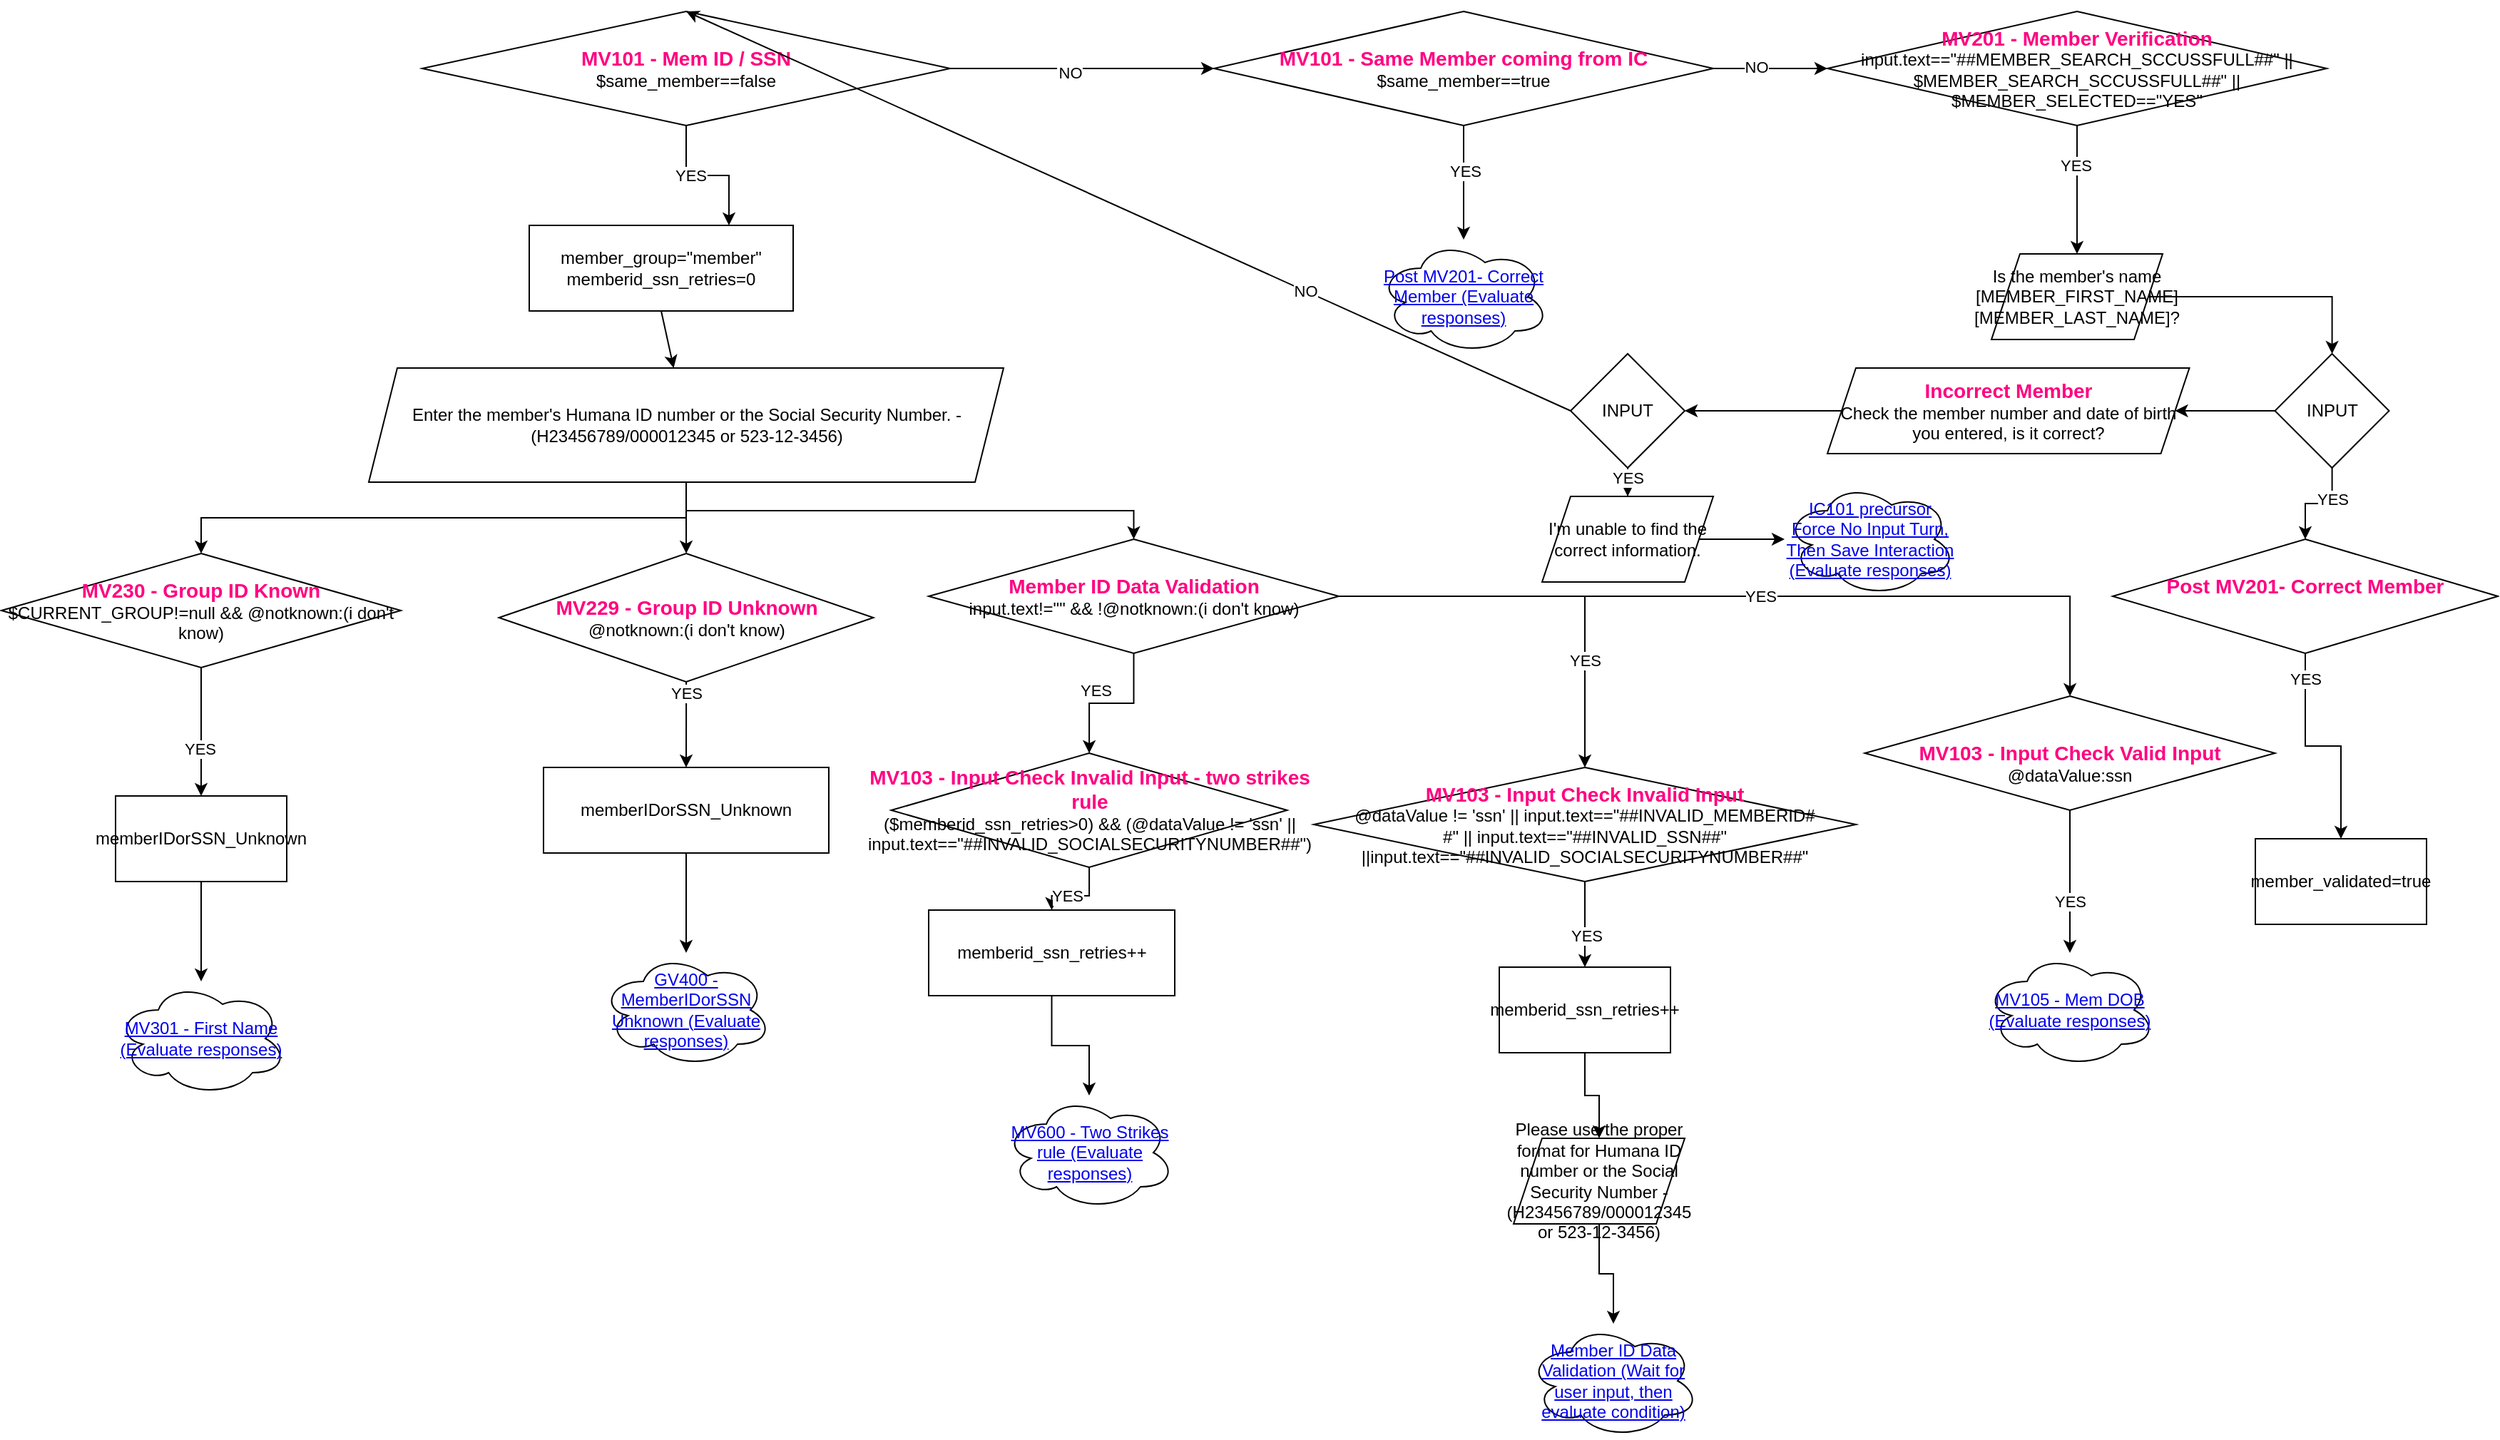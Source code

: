 <mxfile version="14.8.4" type="github">
  <diagram id="p8FlEyl20M93Dwgj12fs" name="Page-1">
    <mxGraphModel dx="2858" dy="2283" grid="1" gridSize="10" guides="1" tooltips="1" connect="1" arrows="1" fold="1" page="1" pageScale="1" pageWidth="827" pageHeight="1169" math="0" shadow="0">
      <root>
        <mxCell id="0" />
        <mxCell id="1" parent="0" />
        <mxCell id="dVfndMS_2mIjp0aVbVk_-9" style="edgeStyle=orthogonalEdgeStyle;rounded=0;orthogonalLoop=1;jettySize=auto;html=1;" edge="1" parent="1" source="dVfndMS_2mIjp0aVbVk_-1" target="dVfndMS_2mIjp0aVbVk_-70">
          <mxGeometry relative="1" as="geometry">
            <mxPoint x="750" y="40" as="targetPoint" />
          </mxGeometry>
        </mxCell>
        <mxCell id="dVfndMS_2mIjp0aVbVk_-10" value="no" style="edgeLabel;html=1;align=center;verticalAlign=middle;resizable=0;points=[];" vertex="1" connectable="0" parent="dVfndMS_2mIjp0aVbVk_-9">
          <mxGeometry x="-0.125" relative="1" as="geometry">
            <mxPoint as="offset" />
          </mxGeometry>
        </mxCell>
        <mxCell id="dVfndMS_2mIjp0aVbVk_-32" value="NO" style="edgeLabel;html=1;align=center;verticalAlign=middle;resizable=0;points=[];" vertex="1" connectable="0" parent="dVfndMS_2mIjp0aVbVk_-9">
          <mxGeometry x="-0.093" y="-3" relative="1" as="geometry">
            <mxPoint as="offset" />
          </mxGeometry>
        </mxCell>
        <mxCell id="dVfndMS_2mIjp0aVbVk_-30" value="" style="edgeStyle=orthogonalEdgeStyle;rounded=0;orthogonalLoop=1;jettySize=auto;html=1;" edge="1" parent="1" source="dVfndMS_2mIjp0aVbVk_-1" target="dVfndMS_2mIjp0aVbVk_-16">
          <mxGeometry relative="1" as="geometry">
            <Array as="points">
              <mxPoint x="340" y="115" />
              <mxPoint x="370" y="115" />
            </Array>
          </mxGeometry>
        </mxCell>
        <mxCell id="dVfndMS_2mIjp0aVbVk_-31" value="YES" style="edgeLabel;html=1;align=center;verticalAlign=middle;resizable=0;points=[];" vertex="1" connectable="0" parent="dVfndMS_2mIjp0aVbVk_-30">
          <mxGeometry x="-0.24" relative="1" as="geometry">
            <mxPoint as="offset" />
          </mxGeometry>
        </mxCell>
        <mxCell id="dVfndMS_2mIjp0aVbVk_-1" value="&lt;div style=&quot;font-size: 14px&quot;&gt;&lt;b&gt;&lt;font style=&quot;font-size: 14px&quot; color=&quot;#FF0080&quot;&gt;MV101 - Mem ID / SSN&lt;/font&gt;&lt;/b&gt;&lt;/div&gt;&lt;div&gt;$same_member==false&lt;/div&gt;" style="rhombus;whiteSpace=wrap;html=1;" vertex="1" parent="1">
          <mxGeometry x="155" width="370" height="80" as="geometry" />
        </mxCell>
        <mxCell id="dVfndMS_2mIjp0aVbVk_-22" value="" style="edgeStyle=orthogonalEdgeStyle;rounded=0;orthogonalLoop=1;jettySize=auto;html=1;" edge="1" parent="1" source="dVfndMS_2mIjp0aVbVk_-5" target="dVfndMS_2mIjp0aVbVk_-7">
          <mxGeometry relative="1" as="geometry" />
        </mxCell>
        <mxCell id="dVfndMS_2mIjp0aVbVk_-26" value="" style="edgeStyle=orthogonalEdgeStyle;rounded=0;orthogonalLoop=1;jettySize=auto;html=1;" edge="1" parent="1" source="dVfndMS_2mIjp0aVbVk_-5" target="dVfndMS_2mIjp0aVbVk_-25">
          <mxGeometry relative="1" as="geometry" />
        </mxCell>
        <mxCell id="dVfndMS_2mIjp0aVbVk_-41" value="" style="edgeStyle=orthogonalEdgeStyle;rounded=0;orthogonalLoop=1;jettySize=auto;html=1;entryX=0.5;entryY=0;entryDx=0;entryDy=0;exitX=1;exitY=0.5;exitDx=0;exitDy=0;" edge="1" parent="1" source="dVfndMS_2mIjp0aVbVk_-25" target="dVfndMS_2mIjp0aVbVk_-40">
          <mxGeometry relative="1" as="geometry">
            <mxPoint x="630" y="470" as="sourcePoint" />
            <mxPoint x="810" y="600" as="targetPoint" />
          </mxGeometry>
        </mxCell>
        <mxCell id="dVfndMS_2mIjp0aVbVk_-61" value="YES" style="edgeLabel;html=1;align=center;verticalAlign=middle;resizable=0;points=[];" vertex="1" connectable="0" parent="dVfndMS_2mIjp0aVbVk_-41">
          <mxGeometry x="0.48" relative="1" as="geometry">
            <mxPoint y="1" as="offset" />
          </mxGeometry>
        </mxCell>
        <mxCell id="dVfndMS_2mIjp0aVbVk_-64" value="" style="edgeStyle=orthogonalEdgeStyle;rounded=0;orthogonalLoop=1;jettySize=auto;html=1;" edge="1" parent="1" source="dVfndMS_2mIjp0aVbVk_-5" target="dVfndMS_2mIjp0aVbVk_-63">
          <mxGeometry relative="1" as="geometry" />
        </mxCell>
        <mxCell id="dVfndMS_2mIjp0aVbVk_-5" value="&lt;div&gt;Enter the member&#39;s Humana ID number or the Social Security Number. - (H23456789/000012345 or 523-12-3456)&lt;/div&gt;" style="shape=parallelogram;perimeter=parallelogramPerimeter;whiteSpace=wrap;html=1;fixedSize=1;" vertex="1" parent="1">
          <mxGeometry x="117.5" y="250" width="445" height="80" as="geometry" />
        </mxCell>
        <mxCell id="dVfndMS_2mIjp0aVbVk_-14" value="" style="edgeStyle=orthogonalEdgeStyle;rounded=0;orthogonalLoop=1;jettySize=auto;html=1;" edge="1" parent="1" source="dVfndMS_2mIjp0aVbVk_-7" target="dVfndMS_2mIjp0aVbVk_-13">
          <mxGeometry relative="1" as="geometry" />
        </mxCell>
        <mxCell id="dVfndMS_2mIjp0aVbVk_-33" value="YES" style="edgeLabel;html=1;align=center;verticalAlign=middle;resizable=0;points=[];" vertex="1" connectable="0" parent="dVfndMS_2mIjp0aVbVk_-14">
          <mxGeometry x="-0.738" relative="1" as="geometry">
            <mxPoint as="offset" />
          </mxGeometry>
        </mxCell>
        <mxCell id="dVfndMS_2mIjp0aVbVk_-7" value="&lt;div style=&quot;font-size: 14px&quot;&gt;&lt;font style=&quot;font-size: 14px&quot; color=&quot;#FF0080&quot;&gt;&lt;b&gt;MV229 - Group ID Unknown&lt;/b&gt;&lt;/font&gt;&lt;/div&gt;&lt;div&gt;@notknown:(i don&#39;t know)&lt;/div&gt;" style="rhombus;whiteSpace=wrap;html=1;" vertex="1" parent="1">
          <mxGeometry x="208.75" y="380" width="262.5" height="90" as="geometry" />
        </mxCell>
        <mxCell id="dVfndMS_2mIjp0aVbVk_-24" value="" style="edgeStyle=orthogonalEdgeStyle;rounded=0;orthogonalLoop=1;jettySize=auto;html=1;" edge="1" parent="1" source="dVfndMS_2mIjp0aVbVk_-13" target="dVfndMS_2mIjp0aVbVk_-23">
          <mxGeometry relative="1" as="geometry" />
        </mxCell>
        <mxCell id="dVfndMS_2mIjp0aVbVk_-13" value="memberIDorSSN_Unknown" style="whiteSpace=wrap;html=1;" vertex="1" parent="1">
          <mxGeometry x="240" y="530" width="200" height="60" as="geometry" />
        </mxCell>
        <mxCell id="dVfndMS_2mIjp0aVbVk_-16" value="&lt;div&gt;member_group=&quot;member&quot;&lt;/div&gt;memberid_ssn_retries=0" style="whiteSpace=wrap;html=1;" vertex="1" parent="1">
          <mxGeometry x="230" y="150" width="185" height="60" as="geometry" />
        </mxCell>
        <mxCell id="dVfndMS_2mIjp0aVbVk_-20" value="" style="endArrow=classic;html=1;exitX=0.5;exitY=1;exitDx=0;exitDy=0;" edge="1" parent="1" source="dVfndMS_2mIjp0aVbVk_-16" target="dVfndMS_2mIjp0aVbVk_-5">
          <mxGeometry width="50" height="50" relative="1" as="geometry">
            <mxPoint x="390" y="360" as="sourcePoint" />
            <mxPoint x="-77" y="150" as="targetPoint" />
          </mxGeometry>
        </mxCell>
        <mxCell id="dVfndMS_2mIjp0aVbVk_-23" value="&lt;span class=&quot;next-step__target-container&quot;&gt;&lt;a class=&quot;bx--link wa-nxt-link next-step__target&quot; href=&quot;https://us-south.assistant.watson.cloud.ibm.com/crn:v1:bluemix:public:conversation:us-south:a%2F532860abf1ec5493097b4bb10fe703af:26202d55-f776-4d95-84e2-304e4eefd4f4::/skills/d483e16f-fd2e-4c3c-bcab-ecc5198729ef/build/dialog#node=node_1_1561592776247&quot;&gt;GV400 - MemberIDorSSN Unknown (Evaluate responses)&lt;/a&gt;&lt;/span&gt;" style="ellipse;shape=cloud;whiteSpace=wrap;html=1;" vertex="1" parent="1">
          <mxGeometry x="280" y="660" width="120" height="80" as="geometry" />
        </mxCell>
        <mxCell id="dVfndMS_2mIjp0aVbVk_-28" value="" style="edgeStyle=orthogonalEdgeStyle;rounded=0;orthogonalLoop=1;jettySize=auto;html=1;" edge="1" parent="1" source="dVfndMS_2mIjp0aVbVk_-25" target="dVfndMS_2mIjp0aVbVk_-27">
          <mxGeometry relative="1" as="geometry" />
        </mxCell>
        <mxCell id="dVfndMS_2mIjp0aVbVk_-29" value="YES" style="edgeLabel;html=1;align=center;verticalAlign=middle;resizable=0;points=[];" vertex="1" connectable="0" parent="dVfndMS_2mIjp0aVbVk_-28">
          <mxGeometry x="0.225" relative="1" as="geometry">
            <mxPoint y="-9" as="offset" />
          </mxGeometry>
        </mxCell>
        <mxCell id="dVfndMS_2mIjp0aVbVk_-60" value="" style="edgeStyle=orthogonalEdgeStyle;rounded=0;orthogonalLoop=1;jettySize=auto;html=1;" edge="1" parent="1" source="dVfndMS_2mIjp0aVbVk_-25" target="dVfndMS_2mIjp0aVbVk_-59">
          <mxGeometry relative="1" as="geometry" />
        </mxCell>
        <mxCell id="dVfndMS_2mIjp0aVbVk_-62" value="YES" style="edgeLabel;html=1;align=center;verticalAlign=middle;resizable=0;points=[];" vertex="1" connectable="0" parent="dVfndMS_2mIjp0aVbVk_-60">
          <mxGeometry x="0.011" relative="1" as="geometry">
            <mxPoint x="1" as="offset" />
          </mxGeometry>
        </mxCell>
        <mxCell id="dVfndMS_2mIjp0aVbVk_-25" value="&lt;div style=&quot;font-size: 14px&quot;&gt;&lt;font color=&quot;#FF0080&quot;&gt;&lt;b&gt;Member ID Data Validation&lt;/b&gt;&lt;/font&gt;&lt;/div&gt;&lt;div&gt;input.text!=&quot;&quot; &amp;amp;&amp;amp; !@notknown:(i don&#39;t know)&lt;/div&gt;" style="rhombus;whiteSpace=wrap;html=1;" vertex="1" parent="1">
          <mxGeometry x="510" y="370" width="287.5" height="80" as="geometry" />
        </mxCell>
        <mxCell id="dVfndMS_2mIjp0aVbVk_-35" value="" style="edgeStyle=orthogonalEdgeStyle;rounded=0;orthogonalLoop=1;jettySize=auto;html=1;" edge="1" parent="1" source="dVfndMS_2mIjp0aVbVk_-27" target="dVfndMS_2mIjp0aVbVk_-34">
          <mxGeometry relative="1" as="geometry" />
        </mxCell>
        <mxCell id="dVfndMS_2mIjp0aVbVk_-36" value="YES" style="edgeLabel;html=1;align=center;verticalAlign=middle;resizable=0;points=[];" vertex="1" connectable="0" parent="dVfndMS_2mIjp0aVbVk_-35">
          <mxGeometry x="0.286" relative="1" as="geometry">
            <mxPoint as="offset" />
          </mxGeometry>
        </mxCell>
        <mxCell id="dVfndMS_2mIjp0aVbVk_-27" value="&lt;div style=&quot;font-size: 14px&quot;&gt;&lt;font color=&quot;#FF0080&quot;&gt;&lt;b&gt;MV103 - Input Check Invalid Input - two strikes rule&lt;/b&gt;&lt;/font&gt;&lt;/div&gt;&lt;div&gt;($memberid_ssn_retries&amp;gt;0) &amp;amp;&amp;amp; (@dataValue != &#39;ssn&#39; ||   input.text==&quot;##INVALID_SOCIALSECURITYNUMBER##&quot;)&lt;/div&gt;" style="rhombus;whiteSpace=wrap;html=1;" vertex="1" parent="1">
          <mxGeometry x="483.75" y="520" width="277.5" height="80" as="geometry" />
        </mxCell>
        <mxCell id="dVfndMS_2mIjp0aVbVk_-38" value="" style="edgeStyle=orthogonalEdgeStyle;rounded=0;orthogonalLoop=1;jettySize=auto;html=1;" edge="1" parent="1" source="dVfndMS_2mIjp0aVbVk_-34" target="dVfndMS_2mIjp0aVbVk_-37">
          <mxGeometry relative="1" as="geometry" />
        </mxCell>
        <mxCell id="dVfndMS_2mIjp0aVbVk_-34" value="memberid_ssn_retries++" style="whiteSpace=wrap;html=1;" vertex="1" parent="1">
          <mxGeometry x="510" y="630" width="172.5" height="60" as="geometry" />
        </mxCell>
        <mxCell id="dVfndMS_2mIjp0aVbVk_-37" value="&lt;span class=&quot;next-step__target-container&quot;&gt;&lt;a class=&quot;bx--link wa-nxt-link next-step__target&quot; href=&quot;https://us-south.assistant.watson.cloud.ibm.com/crn:v1:bluemix:public:conversation:us-south:a%2F532860abf1ec5493097b4bb10fe703af:26202d55-f776-4d95-84e2-304e4eefd4f4::/skills/d483e16f-fd2e-4c3c-bcab-ecc5198729ef/build/dialog#node=node_6_1565983614301&quot;&gt;MV600 - Two Strikes rule (Evaluate responses)&lt;/a&gt;&lt;/span&gt;" style="ellipse;shape=cloud;whiteSpace=wrap;html=1;" vertex="1" parent="1">
          <mxGeometry x="562.5" y="760" width="120" height="80" as="geometry" />
        </mxCell>
        <mxCell id="dVfndMS_2mIjp0aVbVk_-43" value="" style="edgeStyle=orthogonalEdgeStyle;rounded=0;orthogonalLoop=1;jettySize=auto;html=1;" edge="1" parent="1" source="dVfndMS_2mIjp0aVbVk_-40" target="dVfndMS_2mIjp0aVbVk_-42">
          <mxGeometry relative="1" as="geometry" />
        </mxCell>
        <mxCell id="dVfndMS_2mIjp0aVbVk_-44" value="YES" style="edgeLabel;html=1;align=center;verticalAlign=middle;resizable=0;points=[];" vertex="1" connectable="0" parent="dVfndMS_2mIjp0aVbVk_-43">
          <mxGeometry x="0.263" y="1" relative="1" as="geometry">
            <mxPoint as="offset" />
          </mxGeometry>
        </mxCell>
        <mxCell id="dVfndMS_2mIjp0aVbVk_-40" value="&lt;div&gt;&lt;font color=&quot;#FF0080&quot;&gt;&lt;b&gt;&lt;font style=&quot;font-size: 14px&quot;&gt;MV103 - Input Check Invalid Input&lt;/font&gt;&lt;/b&gt;&lt;/font&gt;&lt;/div&gt;&lt;div&gt;@dataValue != &#39;ssn&#39; ||  input.text==&quot;##INVALID_MEMBERID#&lt;/div&gt;#&quot; || input.text==&quot;##INVALID_SSN##&quot; ||input.text==&quot;##INVALID_SOCIALSECURITYNUMBER##&quot;" style="rhombus;whiteSpace=wrap;html=1;" vertex="1" parent="1">
          <mxGeometry x="780" y="530" width="380" height="80" as="geometry" />
        </mxCell>
        <mxCell id="dVfndMS_2mIjp0aVbVk_-46" value="" style="edgeStyle=orthogonalEdgeStyle;rounded=0;orthogonalLoop=1;jettySize=auto;html=1;" edge="1" parent="1" source="dVfndMS_2mIjp0aVbVk_-42" target="dVfndMS_2mIjp0aVbVk_-45">
          <mxGeometry relative="1" as="geometry" />
        </mxCell>
        <mxCell id="dVfndMS_2mIjp0aVbVk_-42" value="memberid_ssn_retries++" style="whiteSpace=wrap;html=1;" vertex="1" parent="1">
          <mxGeometry x="910" y="670" width="120" height="60" as="geometry" />
        </mxCell>
        <mxCell id="dVfndMS_2mIjp0aVbVk_-48" value="" style="edgeStyle=orthogonalEdgeStyle;rounded=0;orthogonalLoop=1;jettySize=auto;html=1;" edge="1" parent="1" source="dVfndMS_2mIjp0aVbVk_-45" target="dVfndMS_2mIjp0aVbVk_-47">
          <mxGeometry relative="1" as="geometry" />
        </mxCell>
        <mxCell id="dVfndMS_2mIjp0aVbVk_-45" value="Please use the proper format for Humana ID number or the Social Security Number - (H23456789/000012345 or 523-12-3456)" style="shape=parallelogram;perimeter=parallelogramPerimeter;whiteSpace=wrap;html=1;fixedSize=1;" vertex="1" parent="1">
          <mxGeometry x="920" y="790" width="120" height="60" as="geometry" />
        </mxCell>
        <mxCell id="dVfndMS_2mIjp0aVbVk_-47" value="&lt;span class=&quot;next-step__target-container&quot;&gt;&lt;a class=&quot;bx--link wa-nxt-link next-step__target&quot; href=&quot;https://us-south.assistant.watson.cloud.ibm.com/crn:v1:bluemix:public:conversation:us-south:a%2F532860abf1ec5493097b4bb10fe703af:26202d55-f776-4d95-84e2-304e4eefd4f4::/skills/d483e16f-fd2e-4c3c-bcab-ecc5198729ef/build/dialog#node=node_3_1562158907934&quot;&gt;Member ID Data Validation (Wait for user input, then evaluate condition)&lt;/a&gt;&lt;/span&gt;" style="ellipse;shape=cloud;whiteSpace=wrap;html=1;" vertex="1" parent="1">
          <mxGeometry x="930" y="920" width="120" height="80" as="geometry" />
        </mxCell>
        <mxCell id="dVfndMS_2mIjp0aVbVk_-53" value="" style="edgeStyle=orthogonalEdgeStyle;rounded=0;orthogonalLoop=1;jettySize=auto;html=1;exitX=0.5;exitY=1;exitDx=0;exitDy=0;" edge="1" parent="1" source="dVfndMS_2mIjp0aVbVk_-59" target="dVfndMS_2mIjp0aVbVk_-52">
          <mxGeometry relative="1" as="geometry" />
        </mxCell>
        <mxCell id="dVfndMS_2mIjp0aVbVk_-54" value="YES" style="edgeLabel;html=1;align=center;verticalAlign=middle;resizable=0;points=[];" vertex="1" connectable="0" parent="dVfndMS_2mIjp0aVbVk_-53">
          <mxGeometry x="0.274" relative="1" as="geometry">
            <mxPoint as="offset" />
          </mxGeometry>
        </mxCell>
        <mxCell id="dVfndMS_2mIjp0aVbVk_-52" value="&lt;span class=&quot;next-step__target-container&quot;&gt;&lt;a class=&quot;bx--link wa-nxt-link next-step__target&quot; href=&quot;https://us-south.assistant.watson.cloud.ibm.com/crn:v1:bluemix:public:conversation:us-south:a%2F532860abf1ec5493097b4bb10fe703af:26202d55-f776-4d95-84e2-304e4eefd4f4::/skills/d483e16f-fd2e-4c3c-bcab-ecc5198729ef/build/dialog#node=node_4_1559316219198&quot;&gt;MV105 - Mem DOB (Evaluate responses)&lt;/a&gt;&lt;/span&gt;" style="ellipse;shape=cloud;whiteSpace=wrap;html=1;" vertex="1" parent="1">
          <mxGeometry x="1250" y="660" width="120" height="80" as="geometry" />
        </mxCell>
        <mxCell id="dVfndMS_2mIjp0aVbVk_-59" value="&lt;br&gt;&lt;div&gt;&lt;font size=&quot;1&quot; color=&quot;#FF0080&quot;&gt;&lt;b style=&quot;font-size: 14px&quot;&gt;MV103 - Input Check Valid Input&lt;/b&gt;&lt;/font&gt;&lt;/div&gt;@dataValue:ssn" style="rhombus;whiteSpace=wrap;html=1;" vertex="1" parent="1">
          <mxGeometry x="1166.25" y="480" width="287.5" height="80" as="geometry" />
        </mxCell>
        <mxCell id="dVfndMS_2mIjp0aVbVk_-66" value="" style="edgeStyle=orthogonalEdgeStyle;rounded=0;orthogonalLoop=1;jettySize=auto;html=1;" edge="1" parent="1" source="dVfndMS_2mIjp0aVbVk_-63" target="dVfndMS_2mIjp0aVbVk_-65">
          <mxGeometry relative="1" as="geometry" />
        </mxCell>
        <mxCell id="dVfndMS_2mIjp0aVbVk_-67" value="YES" style="edgeLabel;html=1;align=center;verticalAlign=middle;resizable=0;points=[];" vertex="1" connectable="0" parent="dVfndMS_2mIjp0aVbVk_-66">
          <mxGeometry x="0.269" y="-1" relative="1" as="geometry">
            <mxPoint as="offset" />
          </mxGeometry>
        </mxCell>
        <mxCell id="dVfndMS_2mIjp0aVbVk_-63" value="&lt;div style=&quot;font-size: 14px&quot;&gt;&lt;font color=&quot;#FF0080&quot;&gt;&lt;b&gt;MV230 - Group ID Known&lt;/b&gt;&lt;/font&gt;&lt;/div&gt;&lt;div&gt;$CURRENT_GROUP!=null &amp;amp;&amp;amp; @notknown:(i don&#39;t know)&lt;/div&gt;" style="rhombus;whiteSpace=wrap;html=1;" vertex="1" parent="1">
          <mxGeometry x="-140" y="380" width="280" height="80" as="geometry" />
        </mxCell>
        <mxCell id="dVfndMS_2mIjp0aVbVk_-69" value="" style="edgeStyle=orthogonalEdgeStyle;rounded=0;orthogonalLoop=1;jettySize=auto;html=1;" edge="1" parent="1" source="dVfndMS_2mIjp0aVbVk_-65" target="dVfndMS_2mIjp0aVbVk_-68">
          <mxGeometry relative="1" as="geometry" />
        </mxCell>
        <mxCell id="dVfndMS_2mIjp0aVbVk_-65" value="memberIDorSSN_Unknown" style="whiteSpace=wrap;html=1;" vertex="1" parent="1">
          <mxGeometry x="-60" y="550" width="120" height="60" as="geometry" />
        </mxCell>
        <mxCell id="dVfndMS_2mIjp0aVbVk_-68" value="&lt;span class=&quot;next-step__target-container&quot;&gt;&lt;a class=&quot;bx--link wa-nxt-link next-step__target&quot; href=&quot;https://us-south.assistant.watson.cloud.ibm.com/crn:v1:bluemix:public:conversation:us-south:a%2F532860abf1ec5493097b4bb10fe703af:26202d55-f776-4d95-84e2-304e4eefd4f4::/skills/d483e16f-fd2e-4c3c-bcab-ecc5198729ef/build/dialog#node=node_23_1559504491260&quot;&gt;MV301 - First Name (Evaluate responses)&lt;/a&gt;&lt;/span&gt;" style="ellipse;shape=cloud;whiteSpace=wrap;html=1;" vertex="1" parent="1">
          <mxGeometry x="-60" y="680" width="120" height="80" as="geometry" />
        </mxCell>
        <mxCell id="dVfndMS_2mIjp0aVbVk_-72" value="" style="edgeStyle=orthogonalEdgeStyle;rounded=0;orthogonalLoop=1;jettySize=auto;html=1;" edge="1" parent="1" source="dVfndMS_2mIjp0aVbVk_-70" target="dVfndMS_2mIjp0aVbVk_-71">
          <mxGeometry relative="1" as="geometry" />
        </mxCell>
        <mxCell id="dVfndMS_2mIjp0aVbVk_-73" value="YES" style="edgeLabel;html=1;align=center;verticalAlign=middle;resizable=0;points=[];" vertex="1" connectable="0" parent="dVfndMS_2mIjp0aVbVk_-72">
          <mxGeometry x="-0.209" y="1" relative="1" as="geometry">
            <mxPoint as="offset" />
          </mxGeometry>
        </mxCell>
        <mxCell id="dVfndMS_2mIjp0aVbVk_-75" value="" style="edgeStyle=orthogonalEdgeStyle;rounded=0;orthogonalLoop=1;jettySize=auto;html=1;" edge="1" parent="1" source="dVfndMS_2mIjp0aVbVk_-70" target="dVfndMS_2mIjp0aVbVk_-74">
          <mxGeometry relative="1" as="geometry" />
        </mxCell>
        <mxCell id="dVfndMS_2mIjp0aVbVk_-76" value="NO" style="edgeLabel;html=1;align=center;verticalAlign=middle;resizable=0;points=[];" vertex="1" connectable="0" parent="dVfndMS_2mIjp0aVbVk_-75">
          <mxGeometry x="-0.252" y="1" relative="1" as="geometry">
            <mxPoint as="offset" />
          </mxGeometry>
        </mxCell>
        <mxCell id="dVfndMS_2mIjp0aVbVk_-70" value="&lt;div style=&quot;font-size: 14px&quot;&gt;&lt;font color=&quot;#FF0080&quot;&gt;&lt;b&gt;MV101 - Same Member coming from IC&lt;/b&gt;&lt;/font&gt;&lt;/div&gt;&lt;div&gt;$same_member==true&lt;/div&gt;" style="rhombus;whiteSpace=wrap;html=1;" vertex="1" parent="1">
          <mxGeometry x="710" width="350" height="80" as="geometry" />
        </mxCell>
        <mxCell id="dVfndMS_2mIjp0aVbVk_-71" value="&lt;span class=&quot;next-step__target-container&quot;&gt;&lt;a class=&quot;bx--link wa-nxt-link next-step__target&quot; href=&quot;https://us-south.assistant.watson.cloud.ibm.com/crn:v1:bluemix:public:conversation:us-south:a%2F532860abf1ec5493097b4bb10fe703af:26202d55-f776-4d95-84e2-304e4eefd4f4::/skills/d483e16f-fd2e-4c3c-bcab-ecc5198729ef/build/dialog#node=node_7_1559495050012&quot;&gt;Post MV201- Correct Member (Evaluate responses)&lt;/a&gt;&lt;/span&gt;" style="ellipse;shape=cloud;whiteSpace=wrap;html=1;" vertex="1" parent="1">
          <mxGeometry x="825" y="160" width="120" height="80" as="geometry" />
        </mxCell>
        <mxCell id="dVfndMS_2mIjp0aVbVk_-78" value="" style="edgeStyle=orthogonalEdgeStyle;rounded=0;orthogonalLoop=1;jettySize=auto;html=1;" edge="1" parent="1" source="dVfndMS_2mIjp0aVbVk_-74" target="dVfndMS_2mIjp0aVbVk_-77">
          <mxGeometry relative="1" as="geometry" />
        </mxCell>
        <mxCell id="dVfndMS_2mIjp0aVbVk_-79" value="YES" style="edgeLabel;html=1;align=center;verticalAlign=middle;resizable=0;points=[];" vertex="1" connectable="0" parent="dVfndMS_2mIjp0aVbVk_-78">
          <mxGeometry x="-0.373" y="-1" relative="1" as="geometry">
            <mxPoint as="offset" />
          </mxGeometry>
        </mxCell>
        <mxCell id="dVfndMS_2mIjp0aVbVk_-74" value="&lt;div style=&quot;font-size: 14px&quot;&gt;&lt;font color=&quot;#FF0080&quot;&gt;&lt;b&gt;MV201 - Member Verification&lt;/b&gt;&lt;/font&gt;&lt;/div&gt;&lt;div&gt;input.text==&quot;##MEMBER_SEARCH_SCCUSSFULL##&quot; || $MEMBER_SEARCH_SCCUSSFULL##&quot; || $MEMBER_SELECTED==&quot;YES&quot;&lt;/div&gt;" style="rhombus;whiteSpace=wrap;html=1;" vertex="1" parent="1">
          <mxGeometry x="1140" width="350" height="80" as="geometry" />
        </mxCell>
        <mxCell id="dVfndMS_2mIjp0aVbVk_-81" value="" style="edgeStyle=orthogonalEdgeStyle;rounded=0;orthogonalLoop=1;jettySize=auto;html=1;" edge="1" parent="1" source="dVfndMS_2mIjp0aVbVk_-77" target="dVfndMS_2mIjp0aVbVk_-80">
          <mxGeometry relative="1" as="geometry" />
        </mxCell>
        <mxCell id="dVfndMS_2mIjp0aVbVk_-77" value="Is the member&#39;s name [MEMBER_FIRST_NAME] [MEMBER_LAST_NAME]?" style="shape=parallelogram;perimeter=parallelogramPerimeter;whiteSpace=wrap;html=1;fixedSize=1;" vertex="1" parent="1">
          <mxGeometry x="1255" y="170" width="120" height="60" as="geometry" />
        </mxCell>
        <mxCell id="dVfndMS_2mIjp0aVbVk_-83" value="" style="edgeStyle=orthogonalEdgeStyle;rounded=0;orthogonalLoop=1;jettySize=auto;html=1;" edge="1" parent="1" source="dVfndMS_2mIjp0aVbVk_-80" target="dVfndMS_2mIjp0aVbVk_-82">
          <mxGeometry relative="1" as="geometry">
            <mxPoint x="1597.5" y="370" as="sourcePoint" />
          </mxGeometry>
        </mxCell>
        <mxCell id="dVfndMS_2mIjp0aVbVk_-89" value="YES" style="edgeLabel;html=1;align=center;verticalAlign=middle;resizable=0;points=[];" vertex="1" connectable="0" parent="dVfndMS_2mIjp0aVbVk_-83">
          <mxGeometry x="-0.339" relative="1" as="geometry">
            <mxPoint y="-1" as="offset" />
          </mxGeometry>
        </mxCell>
        <mxCell id="dVfndMS_2mIjp0aVbVk_-93" value="" style="edgeStyle=orthogonalEdgeStyle;rounded=0;orthogonalLoop=1;jettySize=auto;html=1;" edge="1" parent="1" source="dVfndMS_2mIjp0aVbVk_-80" target="dVfndMS_2mIjp0aVbVk_-92">
          <mxGeometry relative="1" as="geometry" />
        </mxCell>
        <mxCell id="dVfndMS_2mIjp0aVbVk_-80" value="INPUT" style="rhombus;whiteSpace=wrap;html=1;" vertex="1" parent="1">
          <mxGeometry x="1453.75" y="240" width="80" height="80" as="geometry" />
        </mxCell>
        <mxCell id="dVfndMS_2mIjp0aVbVk_-86" value="" style="edgeStyle=orthogonalEdgeStyle;rounded=0;orthogonalLoop=1;jettySize=auto;html=1;" edge="1" parent="1" source="dVfndMS_2mIjp0aVbVk_-82" target="dVfndMS_2mIjp0aVbVk_-85">
          <mxGeometry relative="1" as="geometry" />
        </mxCell>
        <mxCell id="dVfndMS_2mIjp0aVbVk_-87" value="YES" style="edgeLabel;html=1;align=center;verticalAlign=middle;resizable=0;points=[];" vertex="1" connectable="0" parent="dVfndMS_2mIjp0aVbVk_-86">
          <mxGeometry x="-0.769" relative="1" as="geometry">
            <mxPoint as="offset" />
          </mxGeometry>
        </mxCell>
        <mxCell id="dVfndMS_2mIjp0aVbVk_-82" value="&lt;div&gt;&lt;font color=&quot;#FF0080&quot;&gt;&lt;b&gt;&lt;font style=&quot;font-size: 14px&quot;&gt;Post MV201- Correct Member&lt;/font&gt;&lt;/b&gt;&lt;/font&gt;&lt;/div&gt;&lt;div&gt;&lt;br&gt;&lt;/div&gt;" style="rhombus;whiteSpace=wrap;html=1;" vertex="1" parent="1">
          <mxGeometry x="1340" y="370" width="270" height="80" as="geometry" />
        </mxCell>
        <mxCell id="dVfndMS_2mIjp0aVbVk_-85" value="member_validated=true" style="whiteSpace=wrap;html=1;" vertex="1" parent="1">
          <mxGeometry x="1440" y="580" width="120" height="60" as="geometry" />
        </mxCell>
        <mxCell id="dVfndMS_2mIjp0aVbVk_-95" value="" style="edgeStyle=orthogonalEdgeStyle;rounded=0;orthogonalLoop=1;jettySize=auto;html=1;" edge="1" parent="1" source="dVfndMS_2mIjp0aVbVk_-92" target="dVfndMS_2mIjp0aVbVk_-94">
          <mxGeometry relative="1" as="geometry" />
        </mxCell>
        <mxCell id="dVfndMS_2mIjp0aVbVk_-92" value="&lt;div style=&quot;font-size: 14px&quot;&gt;&lt;font color=&quot;#FF0080&quot;&gt;&lt;b&gt;Incorrect Member&lt;/b&gt;&lt;/font&gt;&lt;/div&gt;Check the member number and date of birth you entered, is it correct?" style="shape=parallelogram;perimeter=parallelogramPerimeter;whiteSpace=wrap;html=1;fixedSize=1;" vertex="1" parent="1">
          <mxGeometry x="1140" y="250" width="253.75" height="60" as="geometry" />
        </mxCell>
        <mxCell id="dVfndMS_2mIjp0aVbVk_-97" value="" style="edgeStyle=orthogonalEdgeStyle;rounded=0;orthogonalLoop=1;jettySize=auto;html=1;" edge="1" parent="1" source="dVfndMS_2mIjp0aVbVk_-94" target="dVfndMS_2mIjp0aVbVk_-96">
          <mxGeometry relative="1" as="geometry" />
        </mxCell>
        <mxCell id="dVfndMS_2mIjp0aVbVk_-104" value="YES" style="edgeLabel;html=1;align=center;verticalAlign=middle;resizable=0;points=[];" vertex="1" connectable="0" parent="dVfndMS_2mIjp0aVbVk_-97">
          <mxGeometry x="0.569" y="1" relative="1" as="geometry">
            <mxPoint x="-1" as="offset" />
          </mxGeometry>
        </mxCell>
        <mxCell id="dVfndMS_2mIjp0aVbVk_-94" value="INPUT" style="rhombus;whiteSpace=wrap;html=1;" vertex="1" parent="1">
          <mxGeometry x="960.005" y="240" width="80" height="80" as="geometry" />
        </mxCell>
        <mxCell id="dVfndMS_2mIjp0aVbVk_-99" value="" style="edgeStyle=orthogonalEdgeStyle;rounded=0;orthogonalLoop=1;jettySize=auto;html=1;" edge="1" parent="1" source="dVfndMS_2mIjp0aVbVk_-96" target="dVfndMS_2mIjp0aVbVk_-98">
          <mxGeometry relative="1" as="geometry" />
        </mxCell>
        <mxCell id="dVfndMS_2mIjp0aVbVk_-96" value="I&#39;m unable to find the correct information." style="shape=parallelogram;perimeter=parallelogramPerimeter;whiteSpace=wrap;html=1;fixedSize=1;" vertex="1" parent="1">
          <mxGeometry x="940.005" y="340" width="120" height="60" as="geometry" />
        </mxCell>
        <mxCell id="dVfndMS_2mIjp0aVbVk_-98" value="&lt;span class=&quot;next-step__target-container&quot;&gt;&lt;a class=&quot;bx--link wa-nxt-link next-step__target&quot; href=&quot;https://us-south.assistant.watson.cloud.ibm.com/crn:v1:bluemix:public:conversation:us-south:a%2F532860abf1ec5493097b4bb10fe703af:26202d55-f776-4d95-84e2-304e4eefd4f4::/skills/d483e16f-fd2e-4c3c-bcab-ecc5198729ef/build/dialog#node=node_1_1565185124881&quot;&gt;IC101 precursor Force No Input Turn, Then Save Interaction (Evaluate responses)&lt;/a&gt;&lt;/span&gt;" style="ellipse;shape=cloud;whiteSpace=wrap;html=1;" vertex="1" parent="1">
          <mxGeometry x="1110.005" y="330" width="120" height="80" as="geometry" />
        </mxCell>
        <mxCell id="dVfndMS_2mIjp0aVbVk_-102" value="" style="endArrow=classic;html=1;exitX=0;exitY=0.5;exitDx=0;exitDy=0;entryX=0.5;entryY=0;entryDx=0;entryDy=0;" edge="1" parent="1" source="dVfndMS_2mIjp0aVbVk_-94" target="dVfndMS_2mIjp0aVbVk_-1">
          <mxGeometry width="50" height="50" relative="1" as="geometry">
            <mxPoint x="830" y="320" as="sourcePoint" />
            <mxPoint x="900" y="320" as="targetPoint" />
          </mxGeometry>
        </mxCell>
        <mxCell id="dVfndMS_2mIjp0aVbVk_-103" value="NO" style="edgeLabel;html=1;align=center;verticalAlign=middle;resizable=0;points=[];" vertex="1" connectable="0" parent="dVfndMS_2mIjp0aVbVk_-102">
          <mxGeometry x="-0.396" relative="1" as="geometry">
            <mxPoint x="1" as="offset" />
          </mxGeometry>
        </mxCell>
      </root>
    </mxGraphModel>
  </diagram>
</mxfile>

